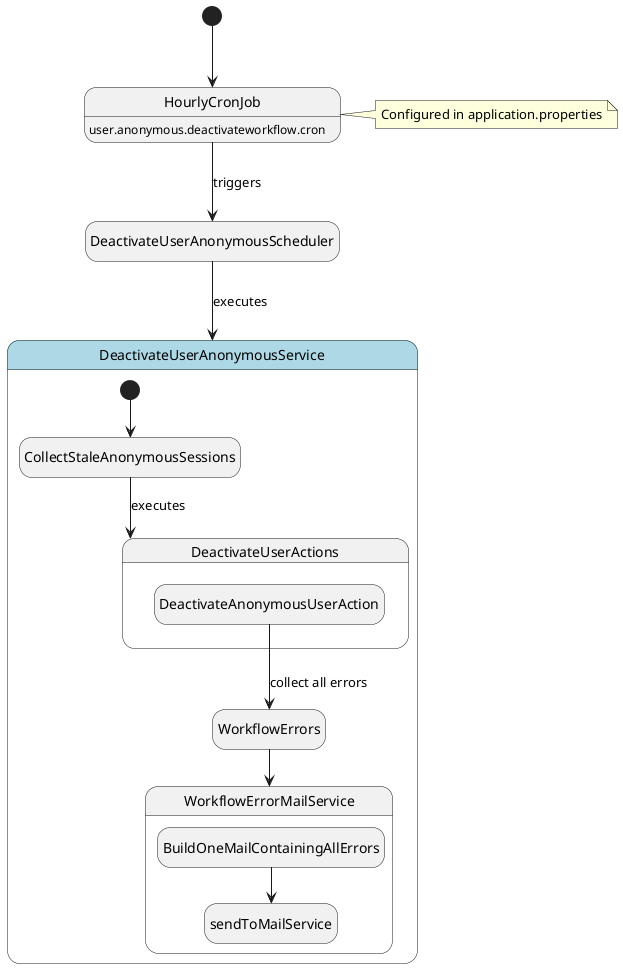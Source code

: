 https://plantuml.com/de/state-diagram

@startuml
hide empty description

[*] --> HourlyCronJob

HourlyCronJob : user.anonymous.deactivateworkflow.cron
HourlyCronJob --> DeactivateUserAnonymousScheduler : triggers

note right of HourlyCronJob : Configured in application.properties

DeactivateUserAnonymousScheduler --> DeactivateUserAnonymousService : executes

state DeactivateUserAnonymousService #lightblue {
  [*] --> CollectStaleAnonymousSessions
  CollectStaleAnonymousSessions --> DeactivateUserActions : executes
  WorkflowErrors --> WorkflowErrorMailService

  state DeactivateUserActions {
    DeactivateAnonymousUserAction --> WorkflowErrors : collect all errors
  }
}

state WorkflowErrorMailService {
  BuildOneMailContainingAllErrors --> sendToMailService
}

@enduml
